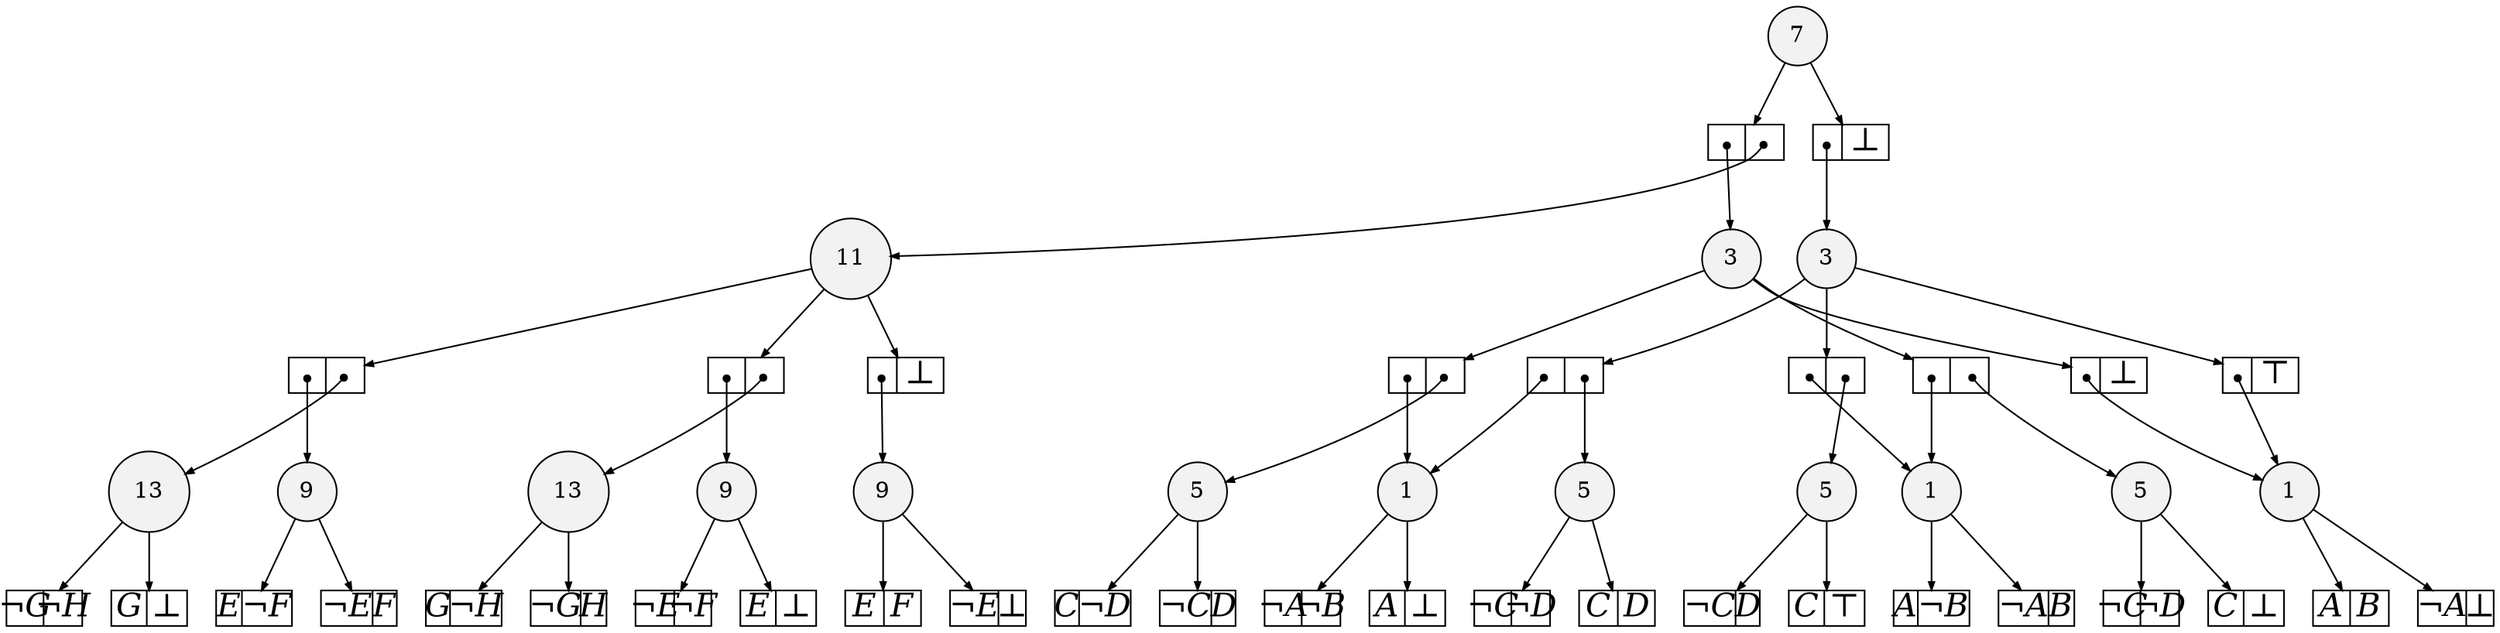 
digraph sdd {

overlap=false

{rank=same; n55 n71 }
{rank=same; n72 }
{rank=same; n59 n64 n47 }
{rank=same; n73 }
{rank=same; n27 n38 n40 n43 }
{rank=same; n41 n44 }
{rank=same; n30 n34 n21 }

n55 [label= "13",style=filled,fillcolor=gray95,shape=circle,height=.25,width=.25]; 
n55e0
      [label= "<L>&not;G|<R>&not;H",
      shape=record,
      fontsize=20,
      fontname="Times-Italic",
      fillcolor=white,
      style=filled,
      fixedsize=true,
      height=.30, 
      width=.65];

n55->n55e0 [arrowsize=.50];
n55e1
      [label= "<L>G|<R>&#8869;",
      shape=record,
      fontsize=20,
      fontname="Times-Italic",
      fillcolor=white,
      style=filled,
      fixedsize=true,
      height=.30, 
      width=.65];

n55->n55e1 [arrowsize=.50];
n71 [label= "13",style=filled,fillcolor=gray95,shape=circle,height=.25,width=.25]; 
n71e0
      [label= "<L>G|<R>&not;H",
      shape=record,
      fontsize=20,
      fontname="Times-Italic",
      fillcolor=white,
      style=filled,
      fixedsize=true,
      height=.30, 
      width=.65];

n71->n71e0 [arrowsize=.50];
n71e1
      [label= "<L>&not;G|<R>H",
      shape=record,
      fontsize=20,
      fontname="Times-Italic",
      fillcolor=white,
      style=filled,
      fixedsize=true,
      height=.30, 
      width=.65];

n71->n71e1 [arrowsize=.50];
n72 [label= "11",style=filled,fillcolor=gray95,shape=circle,height=.25,width=.25]; 
n72e0
      [label= "<L>|<R>",
      shape=record,
      fontsize=20,
      fontname="Times-Italic",
      fillcolor=white,
      style=filled,
      fixedsize=true,
      height=.30, 
      width=.65];

n72->n72e0 [arrowsize=.50];
n72e0:L:c->n59 [arrowsize=.50,tailclip=false,arrowtail=dot,dir=both];
n72e0:R:c->n71 [arrowsize=.50,tailclip=false,arrowtail=dot,dir=both];
n72e1
      [label= "<L>|<R>",
      shape=record,
      fontsize=20,
      fontname="Times-Italic",
      fillcolor=white,
      style=filled,
      fixedsize=true,
      height=.30, 
      width=.65];

n72->n72e1 [arrowsize=.50];
n72e1:L:c->n64 [arrowsize=.50,tailclip=false,arrowtail=dot,dir=both];
n72e1:R:c->n55 [arrowsize=.50,tailclip=false,arrowtail=dot,dir=both];
n72e2
      [label= "<L>|<R>&#8869;",
      shape=record,
      fontsize=20,
      fontname="Times-Italic",
      fillcolor=white,
      style=filled,
      fixedsize=true,
      height=.30, 
      width=.65];

n72->n72e2 [arrowsize=.50];
n72e2:L:c->n47 [arrowsize=.50,tailclip=false,arrowtail=dot,dir=both];
n59 [label= "9",style=filled,fillcolor=gray95,shape=circle,height=.25,width=.25]; 
n59e0
      [label= "<L>&not;E|<R>&not;F",
      shape=record,
      fontsize=20,
      fontname="Times-Italic",
      fillcolor=white,
      style=filled,
      fixedsize=true,
      height=.30, 
      width=.65];

n59->n59e0 [arrowsize=.50];
n59e1
      [label= "<L>E|<R>&#8869;",
      shape=record,
      fontsize=20,
      fontname="Times-Italic",
      fillcolor=white,
      style=filled,
      fixedsize=true,
      height=.30, 
      width=.65];

n59->n59e1 [arrowsize=.50];
n64 [label= "9",style=filled,fillcolor=gray95,shape=circle,height=.25,width=.25]; 
n64e0
      [label= "<L>E|<R>&not;F",
      shape=record,
      fontsize=20,
      fontname="Times-Italic",
      fillcolor=white,
      style=filled,
      fixedsize=true,
      height=.30, 
      width=.65];

n64->n64e0 [arrowsize=.50];
n64e1
      [label= "<L>&not;E|<R>F",
      shape=record,
      fontsize=20,
      fontname="Times-Italic",
      fillcolor=white,
      style=filled,
      fixedsize=true,
      height=.30, 
      width=.65];

n64->n64e1 [arrowsize=.50];
n47 [label= "9",style=filled,fillcolor=gray95,shape=circle,height=.25,width=.25]; 
n47e0
      [label= "<L>E|<R>F",
      shape=record,
      fontsize=20,
      fontname="Times-Italic",
      fillcolor=white,
      style=filled,
      fixedsize=true,
      height=.30, 
      width=.65];

n47->n47e0 [arrowsize=.50];
n47e1
      [label= "<L>&not;E|<R>&#8869;",
      shape=record,
      fontsize=20,
      fontname="Times-Italic",
      fillcolor=white,
      style=filled,
      fixedsize=true,
      height=.30, 
      width=.65];

n47->n47e1 [arrowsize=.50];
n73 [label= "7",style=filled,fillcolor=gray95,shape=circle,height=.25,width=.25]; 
n73e0
      [label= "<L>|<R>",
      shape=record,
      fontsize=20,
      fontname="Times-Italic",
      fillcolor=white,
      style=filled,
      fixedsize=true,
      height=.30, 
      width=.65];

n73->n73e0 [arrowsize=.50];
n73e0:L:c->n41 [arrowsize=.50,tailclip=false,arrowtail=dot,dir=both];
n73e0:R:c->n72 [arrowsize=.50,tailclip=false,arrowtail=dot,dir=both];
n73e1
      [label= "<L>|<R>&#8869;",
      shape=record,
      fontsize=20,
      fontname="Times-Italic",
      fillcolor=white,
      style=filled,
      fixedsize=true,
      height=.30, 
      width=.65];

n73->n73e1 [arrowsize=.50];
n73e1:L:c->n44 [arrowsize=.50,tailclip=false,arrowtail=dot,dir=both];
n27 [label= "5",style=filled,fillcolor=gray95,shape=circle,height=.25,width=.25]; 
n27e0
      [label= "<L>&not;C|<R>&not;D",
      shape=record,
      fontsize=20,
      fontname="Times-Italic",
      fillcolor=white,
      style=filled,
      fixedsize=true,
      height=.30, 
      width=.65];

n27->n27e0 [arrowsize=.50];
n27e1
      [label= "<L>C|<R>&#8869;",
      shape=record,
      fontsize=20,
      fontname="Times-Italic",
      fillcolor=white,
      style=filled,
      fixedsize=true,
      height=.30, 
      width=.65];

n27->n27e1 [arrowsize=.50];
n38 [label= "5",style=filled,fillcolor=gray95,shape=circle,height=.25,width=.25]; 
n38e0
      [label= "<L>&not;C|<R>D",
      shape=record,
      fontsize=20,
      fontname="Times-Italic",
      fillcolor=white,
      style=filled,
      fixedsize=true,
      height=.30, 
      width=.65];

n38->n38e0 [arrowsize=.50];
n38e1
      [label= "<L>C|<R>&#8868;",
      shape=record,
      fontsize=20,
      fontname="Times-Italic",
      fillcolor=white,
      style=filled,
      fixedsize=true,
      height=.30, 
      width=.65];

n38->n38e1 [arrowsize=.50];
n40 [label= "5",style=filled,fillcolor=gray95,shape=circle,height=.25,width=.25]; 
n40e0
      [label= "<L>C|<R>&not;D",
      shape=record,
      fontsize=20,
      fontname="Times-Italic",
      fillcolor=white,
      style=filled,
      fixedsize=true,
      height=.30, 
      width=.65];

n40->n40e0 [arrowsize=.50];
n40e1
      [label= "<L>&not;C|<R>D",
      shape=record,
      fontsize=20,
      fontname="Times-Italic",
      fillcolor=white,
      style=filled,
      fixedsize=true,
      height=.30, 
      width=.65];

n40->n40e1 [arrowsize=.50];
n43 [label= "5",style=filled,fillcolor=gray95,shape=circle,height=.25,width=.25]; 
n43e0
      [label= "<L>&not;C|<R>&not;D",
      shape=record,
      fontsize=20,
      fontname="Times-Italic",
      fillcolor=white,
      style=filled,
      fixedsize=true,
      height=.30, 
      width=.65];

n43->n43e0 [arrowsize=.50];
n43e1
      [label= "<L>C|<R>D",
      shape=record,
      fontsize=20,
      fontname="Times-Italic",
      fillcolor=white,
      style=filled,
      fixedsize=true,
      height=.30, 
      width=.65];

n43->n43e1 [arrowsize=.50];
n41 [label= "3",style=filled,fillcolor=gray95,shape=circle,height=.25,width=.25]; 
n41e0
      [label= "<L>|<R>",
      shape=record,
      fontsize=20,
      fontname="Times-Italic",
      fillcolor=white,
      style=filled,
      fixedsize=true,
      height=.30, 
      width=.65];

n41->n41e0 [arrowsize=.50];
n41e0:L:c->n30 [arrowsize=.50,tailclip=false,arrowtail=dot,dir=both];
n41e0:R:c->n40 [arrowsize=.50,tailclip=false,arrowtail=dot,dir=both];
n41e1
      [label= "<L>|<R>",
      shape=record,
      fontsize=20,
      fontname="Times-Italic",
      fillcolor=white,
      style=filled,
      fixedsize=true,
      height=.30, 
      width=.65];

n41->n41e1 [arrowsize=.50];
n41e1:L:c->n34 [arrowsize=.50,tailclip=false,arrowtail=dot,dir=both];
n41e1:R:c->n27 [arrowsize=.50,tailclip=false,arrowtail=dot,dir=both];
n41e2
      [label= "<L>|<R>&#8869;",
      shape=record,
      fontsize=20,
      fontname="Times-Italic",
      fillcolor=white,
      style=filled,
      fixedsize=true,
      height=.30, 
      width=.65];

n41->n41e2 [arrowsize=.50];
n41e2:L:c->n21 [arrowsize=.50,tailclip=false,arrowtail=dot,dir=both];
n44 [label= "3",style=filled,fillcolor=gray95,shape=circle,height=.25,width=.25]; 
n44e0
      [label= "<L>|<R>",
      shape=record,
      fontsize=20,
      fontname="Times-Italic",
      fillcolor=white,
      style=filled,
      fixedsize=true,
      height=.30, 
      width=.65];

n44->n44e0 [arrowsize=.50];
n44e0:L:c->n30 [arrowsize=.50,tailclip=false,arrowtail=dot,dir=both];
n44e0:R:c->n43 [arrowsize=.50,tailclip=false,arrowtail=dot,dir=both];
n44e1
      [label= "<L>|<R>",
      shape=record,
      fontsize=20,
      fontname="Times-Italic",
      fillcolor=white,
      style=filled,
      fixedsize=true,
      height=.30, 
      width=.65];

n44->n44e1 [arrowsize=.50];
n44e1:L:c->n34 [arrowsize=.50,tailclip=false,arrowtail=dot,dir=both];
n44e1:R:c->n38 [arrowsize=.50,tailclip=false,arrowtail=dot,dir=both];
n44e2
      [label= "<L>|<R>&#8868;",
      shape=record,
      fontsize=20,
      fontname="Times-Italic",
      fillcolor=white,
      style=filled,
      fixedsize=true,
      height=.30, 
      width=.65];

n44->n44e2 [arrowsize=.50];
n44e2:L:c->n21 [arrowsize=.50,tailclip=false,arrowtail=dot,dir=both];
n30 [label= "1",style=filled,fillcolor=gray95,shape=circle,height=.25,width=.25]; 
n30e0
      [label= "<L>&not;A|<R>&not;B",
      shape=record,
      fontsize=20,
      fontname="Times-Italic",
      fillcolor=white,
      style=filled,
      fixedsize=true,
      height=.30, 
      width=.65];

n30->n30e0 [arrowsize=.50];
n30e1
      [label= "<L>A|<R>&#8869;",
      shape=record,
      fontsize=20,
      fontname="Times-Italic",
      fillcolor=white,
      style=filled,
      fixedsize=true,
      height=.30, 
      width=.65];

n30->n30e1 [arrowsize=.50];
n34 [label= "1",style=filled,fillcolor=gray95,shape=circle,height=.25,width=.25]; 
n34e0
      [label= "<L>A|<R>&not;B",
      shape=record,
      fontsize=20,
      fontname="Times-Italic",
      fillcolor=white,
      style=filled,
      fixedsize=true,
      height=.30, 
      width=.65];

n34->n34e0 [arrowsize=.50];
n34e1
      [label= "<L>&not;A|<R>B",
      shape=record,
      fontsize=20,
      fontname="Times-Italic",
      fillcolor=white,
      style=filled,
      fixedsize=true,
      height=.30, 
      width=.65];

n34->n34e1 [arrowsize=.50];
n21 [label= "1",style=filled,fillcolor=gray95,shape=circle,height=.25,width=.25]; 
n21e0
      [label= "<L>A|<R>B",
      shape=record,
      fontsize=20,
      fontname="Times-Italic",
      fillcolor=white,
      style=filled,
      fixedsize=true,
      height=.30, 
      width=.65];

n21->n21e0 [arrowsize=.50];
n21e1
      [label= "<L>&not;A|<R>&#8869;",
      shape=record,
      fontsize=20,
      fontname="Times-Italic",
      fillcolor=white,
      style=filled,
      fixedsize=true,
      height=.30, 
      width=.65];

n21->n21e1 [arrowsize=.50];


}